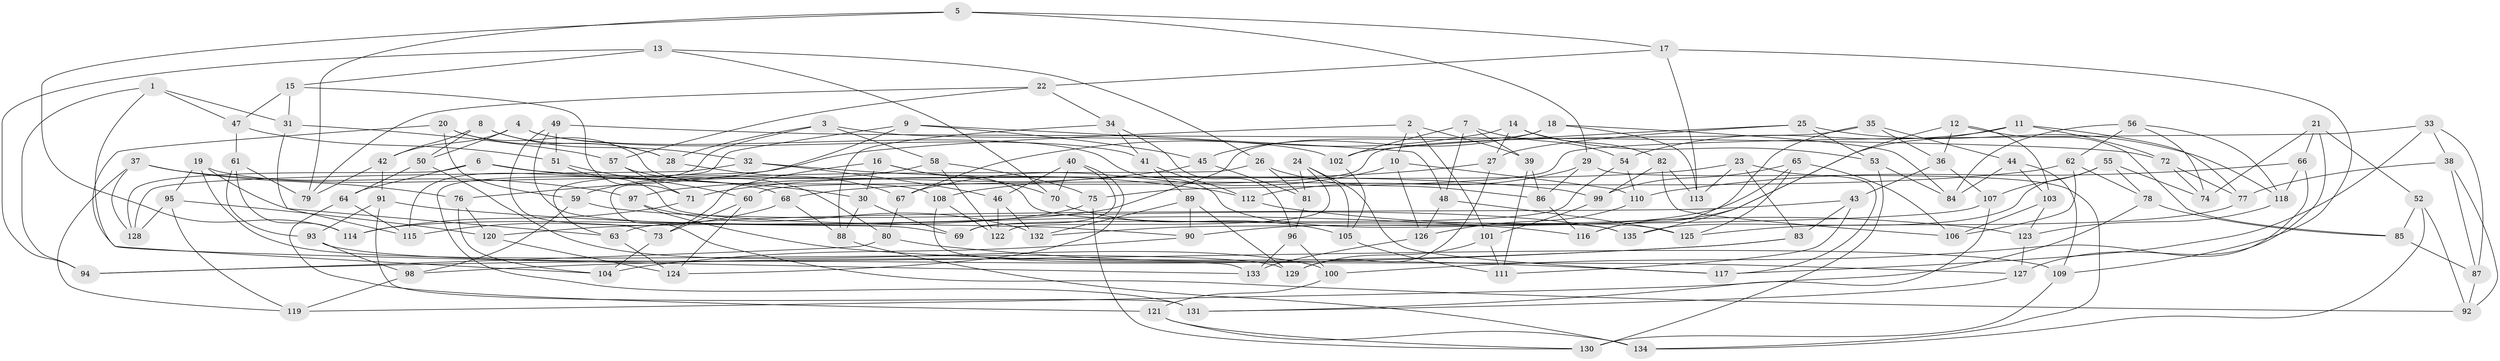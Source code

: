 // Generated by graph-tools (version 1.1) at 2025/56/03/09/25 04:56:22]
// undirected, 135 vertices, 270 edges
graph export_dot {
graph [start="1"]
  node [color=gray90,style=filled];
  1;
  2;
  3;
  4;
  5;
  6;
  7;
  8;
  9;
  10;
  11;
  12;
  13;
  14;
  15;
  16;
  17;
  18;
  19;
  20;
  21;
  22;
  23;
  24;
  25;
  26;
  27;
  28;
  29;
  30;
  31;
  32;
  33;
  34;
  35;
  36;
  37;
  38;
  39;
  40;
  41;
  42;
  43;
  44;
  45;
  46;
  47;
  48;
  49;
  50;
  51;
  52;
  53;
  54;
  55;
  56;
  57;
  58;
  59;
  60;
  61;
  62;
  63;
  64;
  65;
  66;
  67;
  68;
  69;
  70;
  71;
  72;
  73;
  74;
  75;
  76;
  77;
  78;
  79;
  80;
  81;
  82;
  83;
  84;
  85;
  86;
  87;
  88;
  89;
  90;
  91;
  92;
  93;
  94;
  95;
  96;
  97;
  98;
  99;
  100;
  101;
  102;
  103;
  104;
  105;
  106;
  107;
  108;
  109;
  110;
  111;
  112;
  113;
  114;
  115;
  116;
  117;
  118;
  119;
  120;
  121;
  122;
  123;
  124;
  125;
  126;
  127;
  128;
  129;
  130;
  131;
  132;
  133;
  134;
  135;
  1 -- 94;
  1 -- 31;
  1 -- 133;
  1 -- 47;
  2 -- 101;
  2 -- 76;
  2 -- 39;
  2 -- 10;
  3 -- 58;
  3 -- 102;
  3 -- 115;
  3 -- 28;
  4 -- 41;
  4 -- 125;
  4 -- 50;
  4 -- 42;
  5 -- 29;
  5 -- 114;
  5 -- 79;
  5 -- 17;
  6 -- 64;
  6 -- 128;
  6 -- 30;
  6 -- 99;
  7 -- 102;
  7 -- 54;
  7 -- 48;
  7 -- 39;
  8 -- 32;
  8 -- 42;
  8 -- 28;
  8 -- 50;
  9 -- 63;
  9 -- 45;
  9 -- 131;
  9 -- 48;
  10 -- 110;
  10 -- 126;
  10 -- 67;
  11 -- 116;
  11 -- 72;
  11 -- 54;
  11 -- 77;
  12 -- 85;
  12 -- 36;
  12 -- 103;
  12 -- 135;
  13 -- 26;
  13 -- 70;
  13 -- 94;
  13 -- 15;
  14 -- 27;
  14 -- 82;
  14 -- 67;
  14 -- 53;
  15 -- 47;
  15 -- 71;
  15 -- 31;
  16 -- 30;
  16 -- 135;
  16 -- 70;
  16 -- 73;
  17 -- 22;
  17 -- 113;
  17 -- 109;
  18 -- 120;
  18 -- 113;
  18 -- 84;
  18 -- 45;
  19 -- 95;
  19 -- 68;
  19 -- 63;
  19 -- 129;
  20 -- 28;
  20 -- 108;
  20 -- 59;
  20 -- 104;
  21 -- 127;
  21 -- 74;
  21 -- 66;
  21 -- 52;
  22 -- 34;
  22 -- 57;
  22 -- 79;
  23 -- 97;
  23 -- 83;
  23 -- 117;
  23 -- 113;
  24 -- 122;
  24 -- 81;
  24 -- 105;
  24 -- 117;
  25 -- 118;
  25 -- 102;
  25 -- 27;
  25 -- 53;
  26 -- 92;
  26 -- 86;
  26 -- 81;
  27 -- 129;
  27 -- 108;
  28 -- 67;
  29 -- 134;
  29 -- 86;
  29 -- 112;
  30 -- 88;
  30 -- 69;
  31 -- 57;
  31 -- 115;
  32 -- 46;
  32 -- 128;
  32 -- 112;
  33 -- 75;
  33 -- 117;
  33 -- 38;
  33 -- 87;
  34 -- 96;
  34 -- 41;
  34 -- 88;
  35 -- 116;
  35 -- 36;
  35 -- 60;
  35 -- 44;
  36 -- 107;
  36 -- 43;
  37 -- 76;
  37 -- 128;
  37 -- 119;
  37 -- 97;
  38 -- 92;
  38 -- 87;
  38 -- 77;
  39 -- 111;
  39 -- 86;
  40 -- 69;
  40 -- 46;
  40 -- 124;
  40 -- 70;
  41 -- 89;
  41 -- 112;
  42 -- 79;
  42 -- 91;
  43 -- 83;
  43 -- 63;
  43 -- 111;
  44 -- 109;
  44 -- 84;
  44 -- 103;
  45 -- 81;
  45 -- 71;
  46 -- 132;
  46 -- 122;
  47 -- 51;
  47 -- 61;
  48 -- 125;
  48 -- 126;
  49 -- 51;
  49 -- 73;
  49 -- 69;
  49 -- 72;
  50 -- 64;
  50 -- 100;
  51 -- 60;
  51 -- 90;
  52 -- 85;
  52 -- 134;
  52 -- 92;
  53 -- 84;
  53 -- 130;
  54 -- 110;
  54 -- 69;
  55 -- 107;
  55 -- 135;
  55 -- 78;
  55 -- 74;
  56 -- 84;
  56 -- 62;
  56 -- 118;
  56 -- 74;
  57 -- 80;
  57 -- 71;
  58 -- 59;
  58 -- 75;
  58 -- 122;
  59 -- 135;
  59 -- 98;
  60 -- 73;
  60 -- 124;
  61 -- 79;
  61 -- 93;
  61 -- 114;
  62 -- 106;
  62 -- 68;
  62 -- 78;
  63 -- 124;
  64 -- 121;
  64 -- 115;
  65 -- 125;
  65 -- 99;
  65 -- 106;
  65 -- 90;
  66 -- 110;
  66 -- 118;
  66 -- 100;
  67 -- 80;
  68 -- 88;
  68 -- 115;
  70 -- 105;
  71 -- 114;
  72 -- 74;
  72 -- 77;
  73 -- 104;
  75 -- 130;
  75 -- 114;
  76 -- 104;
  76 -- 120;
  77 -- 125;
  78 -- 119;
  78 -- 85;
  80 -- 117;
  80 -- 94;
  81 -- 96;
  82 -- 113;
  82 -- 99;
  82 -- 106;
  83 -- 98;
  83 -- 94;
  85 -- 87;
  86 -- 116;
  87 -- 92;
  88 -- 134;
  89 -- 129;
  89 -- 132;
  89 -- 90;
  90 -- 104;
  91 -- 93;
  91 -- 131;
  91 -- 116;
  93 -- 109;
  93 -- 98;
  95 -- 128;
  95 -- 119;
  95 -- 120;
  96 -- 133;
  96 -- 100;
  97 -- 127;
  97 -- 132;
  98 -- 119;
  99 -- 101;
  100 -- 121;
  101 -- 129;
  101 -- 111;
  102 -- 105;
  103 -- 106;
  103 -- 123;
  105 -- 111;
  107 -- 132;
  107 -- 131;
  108 -- 133;
  108 -- 122;
  109 -- 130;
  110 -- 126;
  112 -- 123;
  118 -- 123;
  120 -- 124;
  121 -- 134;
  121 -- 130;
  123 -- 127;
  126 -- 133;
  127 -- 131;
}
